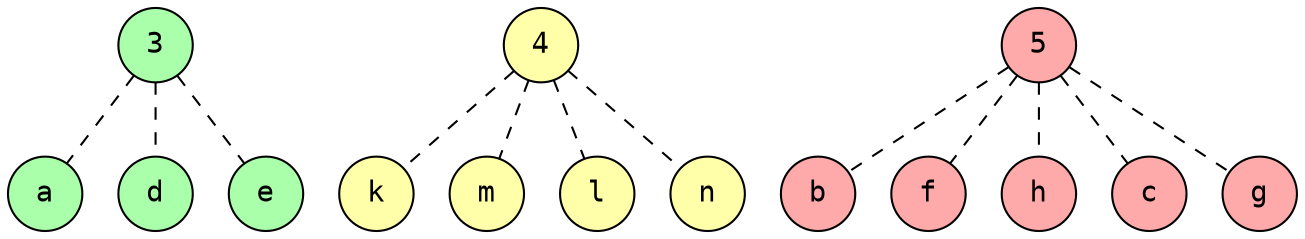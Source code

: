 
    graph{
    rankdir=TB
    edge [style=dashed]
    n0 [fontname=Courier, shape=circle, height=0, style="filled,rounded", fillcolor="#AAFFAA", fontsize=14, width=0, label=3];
n1 [fontname=Courier, shape=circle, height=0, style="filled,rounded", fillcolor="#AAFFAA", fontsize=14, width=0, label="a"];
n0 -- n1;
n2 [fontname=Courier, shape=circle, height=0, style="filled,rounded", fillcolor="#AAFFAA", fontsize=14, width=0, label="d"];
n0 -- n2;
n3 [fontname=Courier, shape=circle, height=0, style="filled,rounded", fillcolor="#AAFFAA", fontsize=14, width=0, label="e"];
n0 -- n3;
n4 [fillcolor="#FFFFAA", fontname=Courier, shape=circle, height=0, fontsize=14, style=filled, width=0, label=4];
n5 [fillcolor="#FFFFAA", fontname=Courier, shape=circle, height=0, fontsize=14, style=filled, width=0, label="k"];
n4 -- n5;
n6 [fillcolor="#FFFFAA", fontname=Courier, shape=circle, height=0, fontsize=14, style=filled, width=0, label="m"];
n4 -- n6;
n7 [fillcolor="#FFFFAA", fontname=Courier, shape=circle, height=0, fontsize=14, style=filled, width=0, label="l"];
n4 -- n7;
n8 [fillcolor="#FFFFAA", fontname=Courier, shape=circle, height=0, fontsize=14, style=filled, width=0, label="n"];
n4 -- n8;
n9 [fontname=Courier, shape=circle, height=0, fillcolor="#FFAAAA", fontsize=14, style=filled, width=0, label=5];
n10 [fontname=Courier, shape=circle, height=0, fillcolor="#FFAAAA", fontsize=14, style=filled, width=0, label="b"];
n9 -- n10;
n11 [fontname=Courier, shape=circle, height=0, fillcolor="#FFAAAA", fontsize=14, style=filled, width=0, label="f"];
n9 -- n11;
n12 [fontname=Courier, shape=circle, height=0, fillcolor="#FFAAAA", fontsize=14, style=filled, width=0, label="h"];
n9 -- n12;
n13 [fontname=Courier, shape=circle, height=0, fillcolor="#FFAAAA", fontsize=14, style=filled, width=0, label="c"];
n9 -- n13;
n14 [fontname=Courier, shape=circle, height=0, fillcolor="#FFAAAA", fontsize=14, style=filled, width=0, label="g"];
n9 -- n14;

    }
            